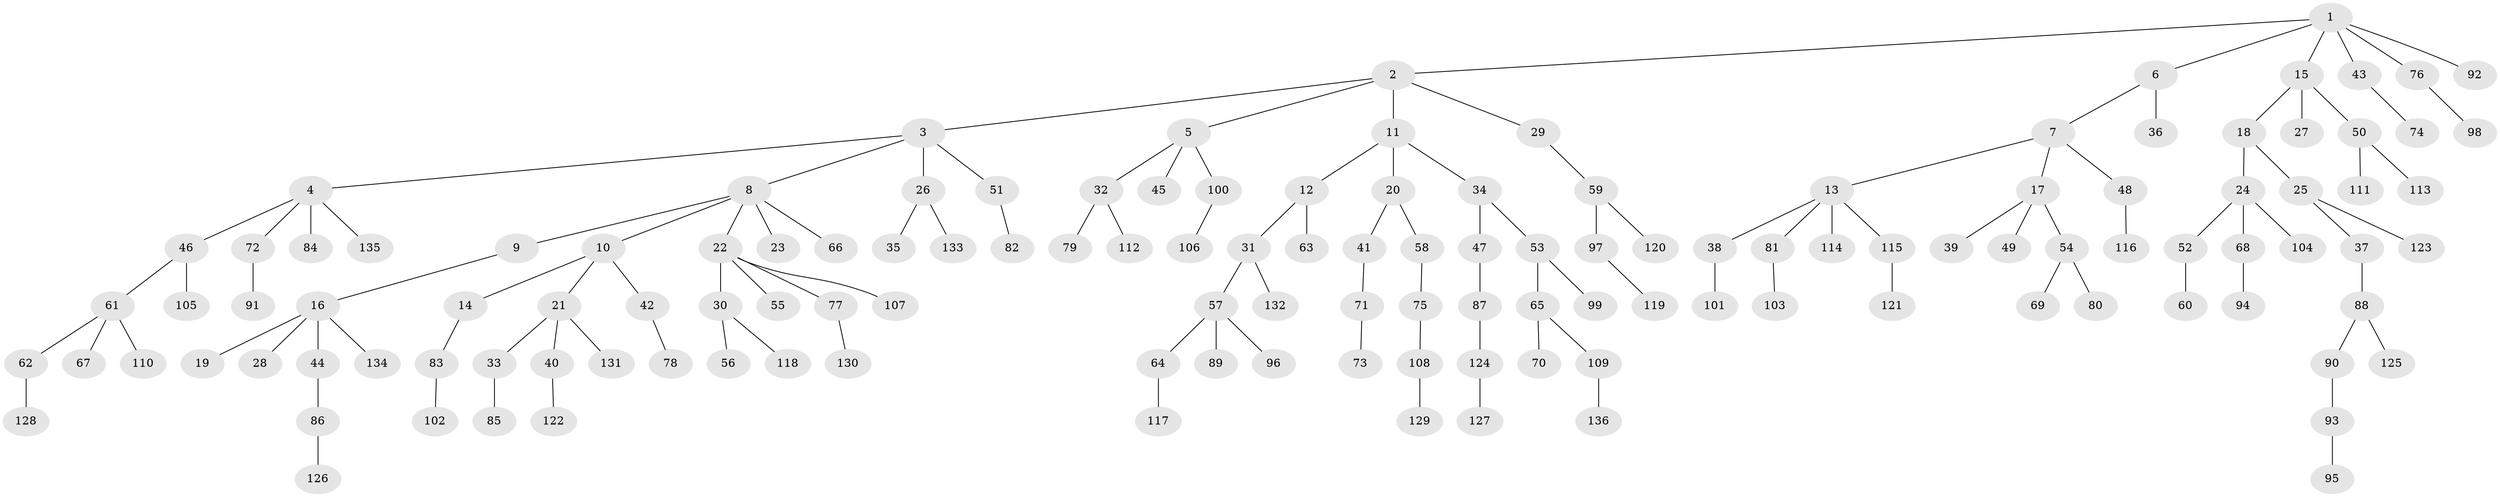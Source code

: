 // coarse degree distribution, {2: 0.2037037037037037, 1: 0.7222222222222222, 4: 0.037037037037037035, 32: 0.018518518518518517, 5: 0.018518518518518517}
// Generated by graph-tools (version 1.1) at 2025/57/03/04/25 21:57:05]
// undirected, 136 vertices, 135 edges
graph export_dot {
graph [start="1"]
  node [color=gray90,style=filled];
  1;
  2;
  3;
  4;
  5;
  6;
  7;
  8;
  9;
  10;
  11;
  12;
  13;
  14;
  15;
  16;
  17;
  18;
  19;
  20;
  21;
  22;
  23;
  24;
  25;
  26;
  27;
  28;
  29;
  30;
  31;
  32;
  33;
  34;
  35;
  36;
  37;
  38;
  39;
  40;
  41;
  42;
  43;
  44;
  45;
  46;
  47;
  48;
  49;
  50;
  51;
  52;
  53;
  54;
  55;
  56;
  57;
  58;
  59;
  60;
  61;
  62;
  63;
  64;
  65;
  66;
  67;
  68;
  69;
  70;
  71;
  72;
  73;
  74;
  75;
  76;
  77;
  78;
  79;
  80;
  81;
  82;
  83;
  84;
  85;
  86;
  87;
  88;
  89;
  90;
  91;
  92;
  93;
  94;
  95;
  96;
  97;
  98;
  99;
  100;
  101;
  102;
  103;
  104;
  105;
  106;
  107;
  108;
  109;
  110;
  111;
  112;
  113;
  114;
  115;
  116;
  117;
  118;
  119;
  120;
  121;
  122;
  123;
  124;
  125;
  126;
  127;
  128;
  129;
  130;
  131;
  132;
  133;
  134;
  135;
  136;
  1 -- 2;
  1 -- 6;
  1 -- 15;
  1 -- 43;
  1 -- 76;
  1 -- 92;
  2 -- 3;
  2 -- 5;
  2 -- 11;
  2 -- 29;
  3 -- 4;
  3 -- 8;
  3 -- 26;
  3 -- 51;
  4 -- 46;
  4 -- 72;
  4 -- 84;
  4 -- 135;
  5 -- 32;
  5 -- 45;
  5 -- 100;
  6 -- 7;
  6 -- 36;
  7 -- 13;
  7 -- 17;
  7 -- 48;
  8 -- 9;
  8 -- 10;
  8 -- 22;
  8 -- 23;
  8 -- 66;
  9 -- 16;
  10 -- 14;
  10 -- 21;
  10 -- 42;
  11 -- 12;
  11 -- 20;
  11 -- 34;
  12 -- 31;
  12 -- 63;
  13 -- 38;
  13 -- 81;
  13 -- 114;
  13 -- 115;
  14 -- 83;
  15 -- 18;
  15 -- 27;
  15 -- 50;
  16 -- 19;
  16 -- 28;
  16 -- 44;
  16 -- 134;
  17 -- 39;
  17 -- 49;
  17 -- 54;
  18 -- 24;
  18 -- 25;
  20 -- 41;
  20 -- 58;
  21 -- 33;
  21 -- 40;
  21 -- 131;
  22 -- 30;
  22 -- 55;
  22 -- 77;
  22 -- 107;
  24 -- 52;
  24 -- 68;
  24 -- 104;
  25 -- 37;
  25 -- 123;
  26 -- 35;
  26 -- 133;
  29 -- 59;
  30 -- 56;
  30 -- 118;
  31 -- 57;
  31 -- 132;
  32 -- 79;
  32 -- 112;
  33 -- 85;
  34 -- 47;
  34 -- 53;
  37 -- 88;
  38 -- 101;
  40 -- 122;
  41 -- 71;
  42 -- 78;
  43 -- 74;
  44 -- 86;
  46 -- 61;
  46 -- 105;
  47 -- 87;
  48 -- 116;
  50 -- 111;
  50 -- 113;
  51 -- 82;
  52 -- 60;
  53 -- 65;
  53 -- 99;
  54 -- 69;
  54 -- 80;
  57 -- 64;
  57 -- 89;
  57 -- 96;
  58 -- 75;
  59 -- 97;
  59 -- 120;
  61 -- 62;
  61 -- 67;
  61 -- 110;
  62 -- 128;
  64 -- 117;
  65 -- 70;
  65 -- 109;
  68 -- 94;
  71 -- 73;
  72 -- 91;
  75 -- 108;
  76 -- 98;
  77 -- 130;
  81 -- 103;
  83 -- 102;
  86 -- 126;
  87 -- 124;
  88 -- 90;
  88 -- 125;
  90 -- 93;
  93 -- 95;
  97 -- 119;
  100 -- 106;
  108 -- 129;
  109 -- 136;
  115 -- 121;
  124 -- 127;
}
